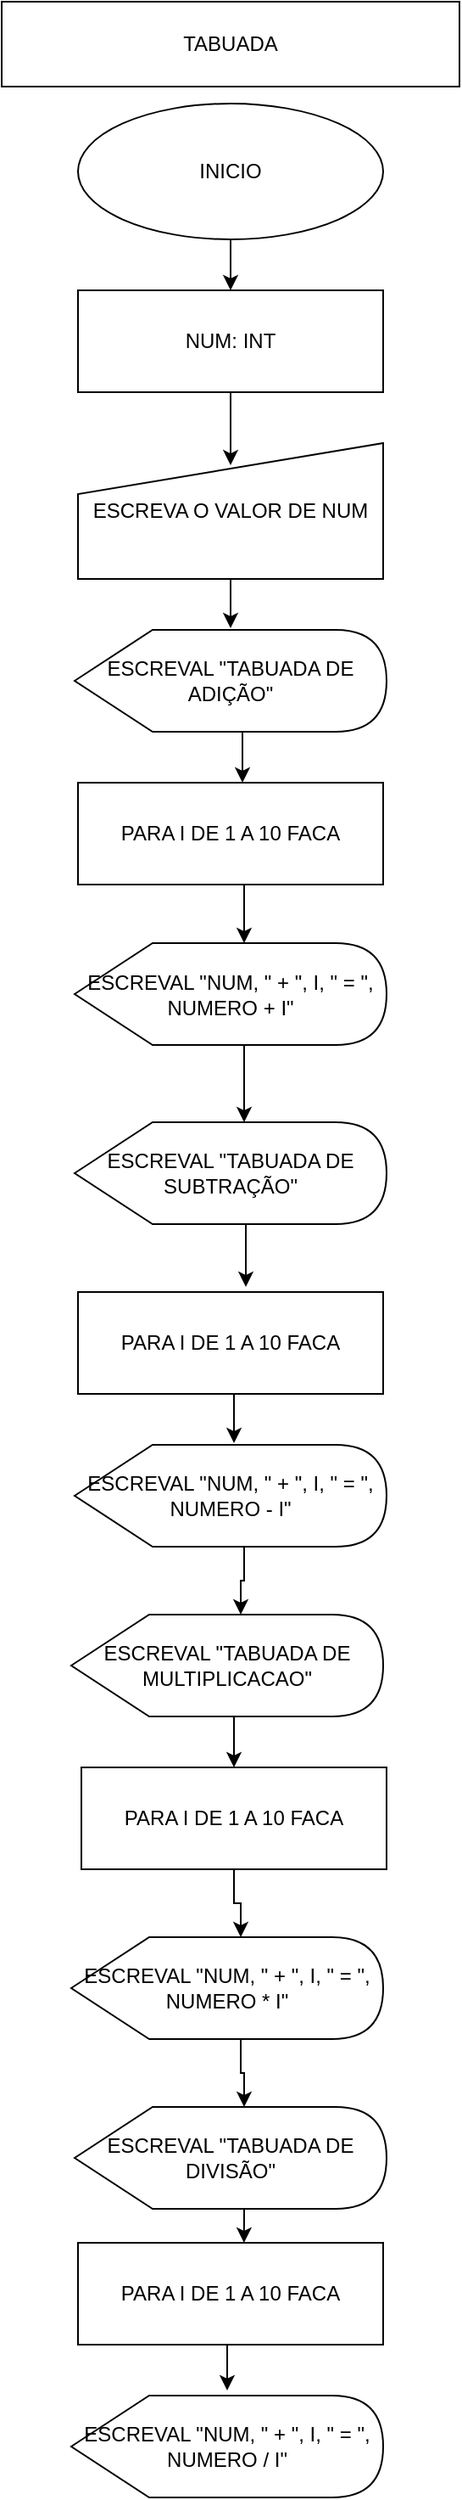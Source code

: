 <mxfile version="24.7.13">
  <diagram name="Página-1" id="e96ZXy56uuHLu2xkgnJe">
    <mxGraphModel dx="1426" dy="749" grid="1" gridSize="10" guides="1" tooltips="1" connect="1" arrows="1" fold="1" page="1" pageScale="1" pageWidth="827" pageHeight="1169" math="0" shadow="0">
      <root>
        <mxCell id="0" />
        <mxCell id="1" parent="0" />
        <mxCell id="FM7CL1xY4V9U8OYrNsVD-1" value="TABUADA" style="rounded=0;whiteSpace=wrap;html=1;" vertex="1" parent="1">
          <mxGeometry x="279" width="270" height="50" as="geometry" />
        </mxCell>
        <mxCell id="FM7CL1xY4V9U8OYrNsVD-21" style="edgeStyle=orthogonalEdgeStyle;rounded=0;orthogonalLoop=1;jettySize=auto;html=1;exitX=0.5;exitY=1;exitDx=0;exitDy=0;entryX=0.5;entryY=0;entryDx=0;entryDy=0;" edge="1" parent="1" source="FM7CL1xY4V9U8OYrNsVD-2" target="FM7CL1xY4V9U8OYrNsVD-3">
          <mxGeometry relative="1" as="geometry" />
        </mxCell>
        <mxCell id="FM7CL1xY4V9U8OYrNsVD-2" value="INICIO" style="ellipse;whiteSpace=wrap;html=1;" vertex="1" parent="1">
          <mxGeometry x="324" y="60" width="180" height="80" as="geometry" />
        </mxCell>
        <mxCell id="FM7CL1xY4V9U8OYrNsVD-3" value="NUM: INT" style="rounded=0;whiteSpace=wrap;html=1;" vertex="1" parent="1">
          <mxGeometry x="324" y="170" width="180" height="60" as="geometry" />
        </mxCell>
        <mxCell id="FM7CL1xY4V9U8OYrNsVD-4" value="ESCREVA O VALOR DE NUM" style="shape=manualInput;whiteSpace=wrap;html=1;" vertex="1" parent="1">
          <mxGeometry x="324" y="260" width="180" height="80" as="geometry" />
        </mxCell>
        <mxCell id="FM7CL1xY4V9U8OYrNsVD-9" value="PARA I DE 1 A 10 FACA" style="rounded=0;whiteSpace=wrap;html=1;" vertex="1" parent="1">
          <mxGeometry x="324" y="460" width="180" height="60" as="geometry" />
        </mxCell>
        <mxCell id="FM7CL1xY4V9U8OYrNsVD-10" value="ESCREVAL &quot;TABUADA DE ADIÇÃO&quot;" style="shape=display;whiteSpace=wrap;html=1;" vertex="1" parent="1">
          <mxGeometry x="322" y="370" width="184" height="60" as="geometry" />
        </mxCell>
        <mxCell id="FM7CL1xY4V9U8OYrNsVD-11" value="ESCREVAL &quot;NUM, &quot; + &quot;, I, &quot; = &quot;, NUMERO + I&quot;" style="shape=display;whiteSpace=wrap;html=1;" vertex="1" parent="1">
          <mxGeometry x="322" y="554.5" width="184" height="60" as="geometry" />
        </mxCell>
        <mxCell id="FM7CL1xY4V9U8OYrNsVD-12" value="ESCREVAL &quot;TABUADA DE SUBTRAÇÃO&quot;" style="shape=display;whiteSpace=wrap;html=1;" vertex="1" parent="1">
          <mxGeometry x="322" y="660" width="184" height="60" as="geometry" />
        </mxCell>
        <mxCell id="FM7CL1xY4V9U8OYrNsVD-13" value="PARA I DE 1 A 10 FACA" style="rounded=0;whiteSpace=wrap;html=1;" vertex="1" parent="1">
          <mxGeometry x="324" y="760" width="180" height="60" as="geometry" />
        </mxCell>
        <mxCell id="FM7CL1xY4V9U8OYrNsVD-14" value="ESCREVAL &quot;NUM, &quot; + &quot;, I, &quot; = &quot;, NUMERO - I&quot;" style="shape=display;whiteSpace=wrap;html=1;" vertex="1" parent="1">
          <mxGeometry x="322" y="850" width="184" height="60" as="geometry" />
        </mxCell>
        <mxCell id="FM7CL1xY4V9U8OYrNsVD-34" style="edgeStyle=orthogonalEdgeStyle;rounded=0;orthogonalLoop=1;jettySize=auto;html=1;exitX=0;exitY=0;exitDx=100;exitDy=60;exitPerimeter=0;entryX=0.5;entryY=0;entryDx=0;entryDy=0;" edge="1" parent="1" source="FM7CL1xY4V9U8OYrNsVD-15" target="FM7CL1xY4V9U8OYrNsVD-16">
          <mxGeometry relative="1" as="geometry" />
        </mxCell>
        <mxCell id="FM7CL1xY4V9U8OYrNsVD-15" value="ESCREVAL &quot;TABUADA DE MULTIPLICACAO&quot;" style="shape=display;whiteSpace=wrap;html=1;" vertex="1" parent="1">
          <mxGeometry x="320" y="950" width="184" height="60" as="geometry" />
        </mxCell>
        <mxCell id="FM7CL1xY4V9U8OYrNsVD-16" value="PARA I DE 1 A 10 FACA" style="rounded=0;whiteSpace=wrap;html=1;" vertex="1" parent="1">
          <mxGeometry x="326" y="1040" width="180" height="60" as="geometry" />
        </mxCell>
        <mxCell id="FM7CL1xY4V9U8OYrNsVD-17" value="ESCREVAL &quot;NUM, &quot; + &quot;, I, &quot; = &quot;, NUMERO * I&quot;" style="shape=display;whiteSpace=wrap;html=1;" vertex="1" parent="1">
          <mxGeometry x="320" y="1140" width="184" height="60" as="geometry" />
        </mxCell>
        <mxCell id="FM7CL1xY4V9U8OYrNsVD-18" value="ESCREVAL &quot;TABUADA DE DIVISÃO&quot;" style="shape=display;whiteSpace=wrap;html=1;" vertex="1" parent="1">
          <mxGeometry x="322" y="1240" width="184" height="60" as="geometry" />
        </mxCell>
        <mxCell id="FM7CL1xY4V9U8OYrNsVD-19" value="PARA I DE 1 A 10 FACA" style="rounded=0;whiteSpace=wrap;html=1;" vertex="1" parent="1">
          <mxGeometry x="324" y="1320" width="180" height="60" as="geometry" />
        </mxCell>
        <mxCell id="FM7CL1xY4V9U8OYrNsVD-20" value="ESCREVAL &quot;NUM, &quot; + &quot;, I, &quot; = &quot;, NUMERO / I&quot;" style="shape=display;whiteSpace=wrap;html=1;" vertex="1" parent="1">
          <mxGeometry x="320" y="1410" width="184" height="60" as="geometry" />
        </mxCell>
        <mxCell id="FM7CL1xY4V9U8OYrNsVD-23" style="edgeStyle=orthogonalEdgeStyle;rounded=0;orthogonalLoop=1;jettySize=auto;html=1;exitX=0.5;exitY=1;exitDx=0;exitDy=0;entryX=0.5;entryY=0.163;entryDx=0;entryDy=0;entryPerimeter=0;" edge="1" parent="1" source="FM7CL1xY4V9U8OYrNsVD-3" target="FM7CL1xY4V9U8OYrNsVD-4">
          <mxGeometry relative="1" as="geometry" />
        </mxCell>
        <mxCell id="FM7CL1xY4V9U8OYrNsVD-24" style="edgeStyle=orthogonalEdgeStyle;rounded=0;orthogonalLoop=1;jettySize=auto;html=1;exitX=0.5;exitY=1;exitDx=0;exitDy=0;entryX=0.5;entryY=-0.017;entryDx=0;entryDy=0;entryPerimeter=0;" edge="1" parent="1" source="FM7CL1xY4V9U8OYrNsVD-4" target="FM7CL1xY4V9U8OYrNsVD-10">
          <mxGeometry relative="1" as="geometry" />
        </mxCell>
        <mxCell id="FM7CL1xY4V9U8OYrNsVD-25" style="edgeStyle=orthogonalEdgeStyle;rounded=0;orthogonalLoop=1;jettySize=auto;html=1;exitX=0;exitY=0;exitDx=100;exitDy=60;exitPerimeter=0;entryX=0.539;entryY=0;entryDx=0;entryDy=0;entryPerimeter=0;" edge="1" parent="1" source="FM7CL1xY4V9U8OYrNsVD-10" target="FM7CL1xY4V9U8OYrNsVD-9">
          <mxGeometry relative="1" as="geometry" />
        </mxCell>
        <mxCell id="FM7CL1xY4V9U8OYrNsVD-26" style="edgeStyle=orthogonalEdgeStyle;rounded=0;orthogonalLoop=1;jettySize=auto;html=1;exitX=0.5;exitY=1;exitDx=0;exitDy=0;entryX=0;entryY=0;entryDx=100;entryDy=0;entryPerimeter=0;" edge="1" parent="1" source="FM7CL1xY4V9U8OYrNsVD-9" target="FM7CL1xY4V9U8OYrNsVD-11">
          <mxGeometry relative="1" as="geometry" />
        </mxCell>
        <mxCell id="FM7CL1xY4V9U8OYrNsVD-30" style="edgeStyle=orthogonalEdgeStyle;rounded=0;orthogonalLoop=1;jettySize=auto;html=1;exitX=0;exitY=0;exitDx=100;exitDy=60;exitPerimeter=0;entryX=0;entryY=0;entryDx=100;entryDy=0;entryPerimeter=0;" edge="1" parent="1" source="FM7CL1xY4V9U8OYrNsVD-11" target="FM7CL1xY4V9U8OYrNsVD-12">
          <mxGeometry relative="1" as="geometry" />
        </mxCell>
        <mxCell id="FM7CL1xY4V9U8OYrNsVD-31" style="edgeStyle=orthogonalEdgeStyle;rounded=0;orthogonalLoop=1;jettySize=auto;html=1;exitX=0;exitY=0;exitDx=100;exitDy=60;exitPerimeter=0;entryX=0.55;entryY=-0.05;entryDx=0;entryDy=0;entryPerimeter=0;" edge="1" parent="1" source="FM7CL1xY4V9U8OYrNsVD-12" target="FM7CL1xY4V9U8OYrNsVD-13">
          <mxGeometry relative="1" as="geometry" />
        </mxCell>
        <mxCell id="FM7CL1xY4V9U8OYrNsVD-32" style="edgeStyle=orthogonalEdgeStyle;rounded=0;orthogonalLoop=1;jettySize=auto;html=1;exitX=0.5;exitY=1;exitDx=0;exitDy=0;entryX=0.511;entryY=-0.017;entryDx=0;entryDy=0;entryPerimeter=0;" edge="1" parent="1" source="FM7CL1xY4V9U8OYrNsVD-13" target="FM7CL1xY4V9U8OYrNsVD-14">
          <mxGeometry relative="1" as="geometry" />
        </mxCell>
        <mxCell id="FM7CL1xY4V9U8OYrNsVD-36" style="edgeStyle=orthogonalEdgeStyle;rounded=0;orthogonalLoop=1;jettySize=auto;html=1;exitX=0;exitY=0;exitDx=100;exitDy=60;exitPerimeter=0;entryX=0;entryY=0;entryDx=100;entryDy=0;entryPerimeter=0;" edge="1" parent="1" source="FM7CL1xY4V9U8OYrNsVD-14" target="FM7CL1xY4V9U8OYrNsVD-15">
          <mxGeometry relative="1" as="geometry" />
        </mxCell>
        <mxCell id="FM7CL1xY4V9U8OYrNsVD-37" style="edgeStyle=orthogonalEdgeStyle;rounded=0;orthogonalLoop=1;jettySize=auto;html=1;exitX=0.5;exitY=1;exitDx=0;exitDy=0;entryX=0;entryY=0;entryDx=100;entryDy=0;entryPerimeter=0;" edge="1" parent="1" source="FM7CL1xY4V9U8OYrNsVD-16" target="FM7CL1xY4V9U8OYrNsVD-17">
          <mxGeometry relative="1" as="geometry" />
        </mxCell>
        <mxCell id="FM7CL1xY4V9U8OYrNsVD-38" style="edgeStyle=orthogonalEdgeStyle;rounded=0;orthogonalLoop=1;jettySize=auto;html=1;exitX=0;exitY=0;exitDx=100;exitDy=60;exitPerimeter=0;entryX=0;entryY=0;entryDx=100;entryDy=0;entryPerimeter=0;" edge="1" parent="1" source="FM7CL1xY4V9U8OYrNsVD-17" target="FM7CL1xY4V9U8OYrNsVD-18">
          <mxGeometry relative="1" as="geometry" />
        </mxCell>
        <mxCell id="FM7CL1xY4V9U8OYrNsVD-39" style="edgeStyle=orthogonalEdgeStyle;rounded=0;orthogonalLoop=1;jettySize=auto;html=1;exitX=0;exitY=0;exitDx=100;exitDy=60;exitPerimeter=0;entryX=0.544;entryY=0;entryDx=0;entryDy=0;entryPerimeter=0;" edge="1" parent="1" source="FM7CL1xY4V9U8OYrNsVD-18" target="FM7CL1xY4V9U8OYrNsVD-19">
          <mxGeometry relative="1" as="geometry" />
        </mxCell>
        <mxCell id="FM7CL1xY4V9U8OYrNsVD-40" style="edgeStyle=orthogonalEdgeStyle;rounded=0;orthogonalLoop=1;jettySize=auto;html=1;exitX=0.5;exitY=1;exitDx=0;exitDy=0;entryX=0.5;entryY=-0.05;entryDx=0;entryDy=0;entryPerimeter=0;" edge="1" parent="1" source="FM7CL1xY4V9U8OYrNsVD-19" target="FM7CL1xY4V9U8OYrNsVD-20">
          <mxGeometry relative="1" as="geometry" />
        </mxCell>
      </root>
    </mxGraphModel>
  </diagram>
</mxfile>
